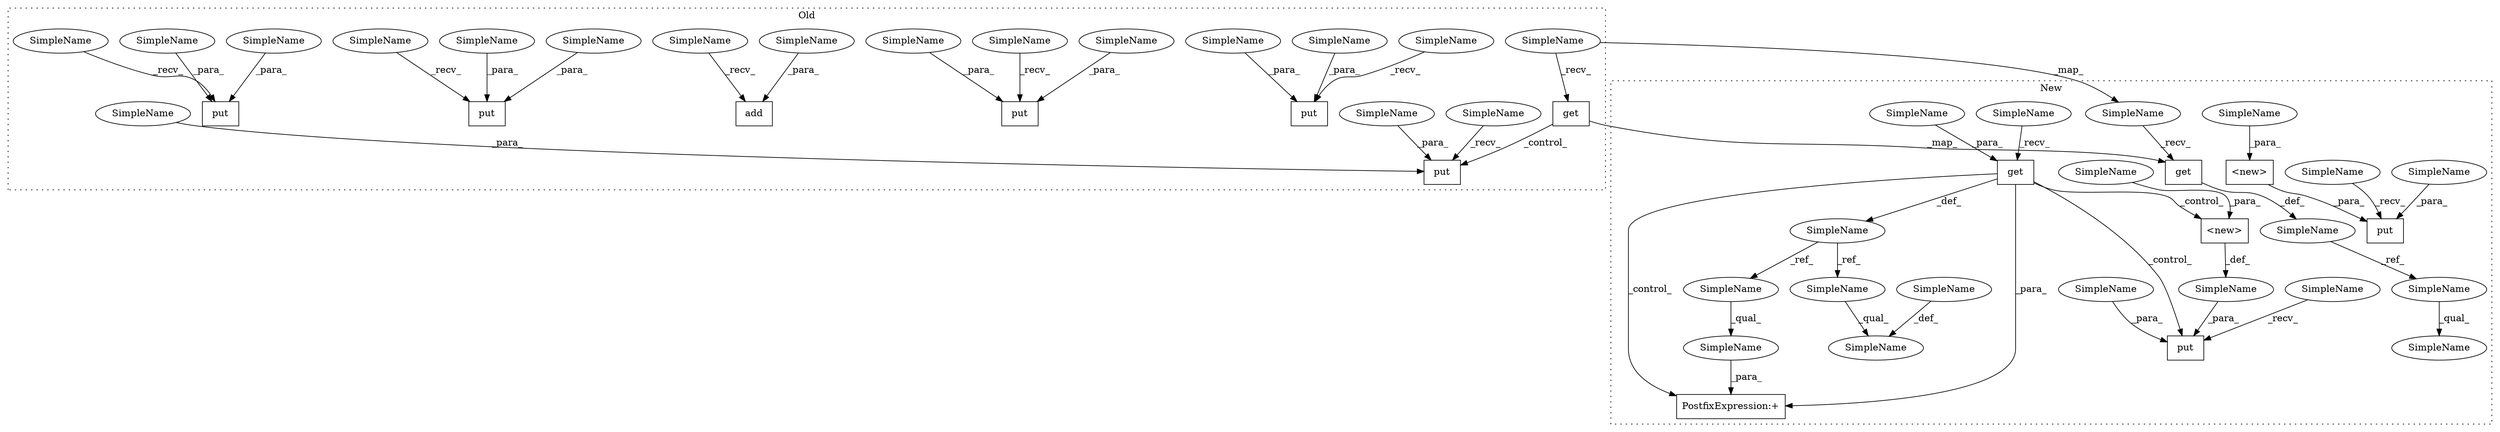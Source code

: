 digraph G {
subgraph cluster0 {
1 [label="get" a="32" s="7795,7802" l="4,1" shape="box"];
3 [label="SimpleName" a="42" s="7782" l="12" shape="ellipse"];
7 [label="add" a="32" s="8716,8723" l="4,1" shape="box"];
13 [label="SimpleName" a="42" s="8707" l="8" shape="ellipse"];
20 [label="put" a="32" s="7877,7890" l="4,1" shape="box"];
21 [label="SimpleName" a="42" s="7864" l="12" shape="ellipse"];
24 [label="put" a="32" s="8011,8024" l="4,1" shape="box"];
25 [label="SimpleName" a="42" s="7998" l="12" shape="ellipse"];
26 [label="put" a="32" s="8373,8386" l="4,1" shape="box"];
27 [label="SimpleName" a="42" s="8360" l="12" shape="ellipse"];
28 [label="put" a="32" s="7583,7596" l="4,1" shape="box"];
29 [label="SimpleName" a="42" s="7570" l="12" shape="ellipse"];
30 [label="put" a="32" s="7618,7631" l="4,1" shape="box"];
31 [label="SimpleName" a="42" s="7605" l="12" shape="ellipse"];
32 [label="SimpleName" a="42" s="8382" l="4" shape="ellipse"];
33 [label="SimpleName" a="42" s="7592" l="4" shape="ellipse"];
34 [label="SimpleName" a="42" s="7886" l="4" shape="ellipse"];
35 [label="SimpleName" a="42" s="8020" l="4" shape="ellipse"];
36 [label="SimpleName" a="42" s="7627" l="4" shape="ellipse"];
40 [label="SimpleName" a="42" s="7587" l="3" shape="ellipse"];
41 [label="SimpleName" a="42" s="8015" l="3" shape="ellipse"];
42 [label="SimpleName" a="42" s="8377" l="3" shape="ellipse"];
43 [label="SimpleName" a="42" s="7622" l="3" shape="ellipse"];
44 [label="SimpleName" a="42" s="8720" l="3" shape="ellipse"];
45 [label="SimpleName" a="42" s="7881" l="3" shape="ellipse"];
label = "Old";
style="dotted";
}
subgraph cluster1 {
2 [label="get" a="32" s="8235,8242" l="4,1" shape="box"];
4 [label="SimpleName" a="42" s="8222" l="12" shape="ellipse"];
5 [label="SimpleName" a="42" s="8212" l="7" shape="ellipse"];
6 [label="SimpleName" a="42" s="8251" l="13" shape="ellipse"];
8 [label="get" a="32" s="7833,7840" l="4,1" shape="box"];
9 [label="SimpleName" a="42" s="7810" l="7" shape="ellipse"];
10 [label="SimpleName" a="42" s="8105" l="12" shape="ellipse"];
11 [label="SimpleName" a="42" s="7961" l="13" shape="ellipse"];
12 [label="PostfixExpression:+" a="37" s="7974" l="2" shape="box"];
14 [label="SimpleName" a="42" s="7820" l="12" shape="ellipse"];
15 [label="<new>" a="14" s="7912,7934" l="18,1" shape="box"];
16 [label="SimpleName" a="42" s="7902" l="7" shape="ellipse"];
17 [label="put" a="32" s="7893,7935" l="4,1" shape="box"];
18 [label="SimpleName" a="42" s="7880" l="12" shape="ellipse"];
19 [label="<new>" a="14" s="7624,7646" l="18,1" shape="box"];
22 [label="put" a="32" s="7615,7647" l="4,1" shape="box"];
23 [label="SimpleName" a="42" s="7602" l="12" shape="ellipse"];
37 [label="SimpleName" a="42" s="7930" l="4" shape="ellipse"];
38 [label="SimpleName" a="42" s="7642" l="4" shape="ellipse"];
39 [label="SimpleName" a="42" s="8120" l="4" shape="ellipse"];
46 [label="SimpleName" a="42" s="8105" l="7" shape="ellipse"];
47 [label="SimpleName" a="42" s="7961" l="7" shape="ellipse"];
48 [label="SimpleName" a="42" s="8251" l="7" shape="ellipse"];
49 [label="SimpleName" a="42" s="7837" l="3" shape="ellipse"];
50 [label="SimpleName" a="42" s="7619" l="3" shape="ellipse"];
51 [label="SimpleName" a="42" s="7897" l="3" shape="ellipse"];
label = "New";
style="dotted";
}
1 -> 20 [label="_control_"];
1 -> 2 [label="_map_"];
2 -> 5 [label="_def_"];
3 -> 4 [label="_map_"];
3 -> 1 [label="_recv_"];
4 -> 2 [label="_recv_"];
5 -> 48 [label="_ref_"];
8 -> 15 [label="_control_"];
8 -> 12 [label="_control_"];
8 -> 12 [label="_para_"];
8 -> 17 [label="_control_"];
8 -> 9 [label="_def_"];
9 -> 46 [label="_ref_"];
9 -> 47 [label="_ref_"];
11 -> 12 [label="_para_"];
13 -> 7 [label="_recv_"];
14 -> 8 [label="_recv_"];
15 -> 16 [label="_def_"];
16 -> 17 [label="_para_"];
18 -> 17 [label="_recv_"];
19 -> 22 [label="_para_"];
21 -> 20 [label="_recv_"];
23 -> 22 [label="_recv_"];
25 -> 24 [label="_recv_"];
27 -> 26 [label="_recv_"];
29 -> 28 [label="_recv_"];
31 -> 30 [label="_recv_"];
32 -> 26 [label="_para_"];
33 -> 28 [label="_para_"];
34 -> 20 [label="_para_"];
35 -> 24 [label="_para_"];
36 -> 30 [label="_para_"];
37 -> 15 [label="_para_"];
38 -> 19 [label="_para_"];
39 -> 10 [label="_def_"];
40 -> 28 [label="_para_"];
41 -> 24 [label="_para_"];
42 -> 26 [label="_para_"];
43 -> 30 [label="_para_"];
44 -> 7 [label="_para_"];
45 -> 20 [label="_para_"];
46 -> 10 [label="_qual_"];
47 -> 11 [label="_qual_"];
48 -> 6 [label="_qual_"];
49 -> 8 [label="_para_"];
50 -> 22 [label="_para_"];
51 -> 17 [label="_para_"];
}